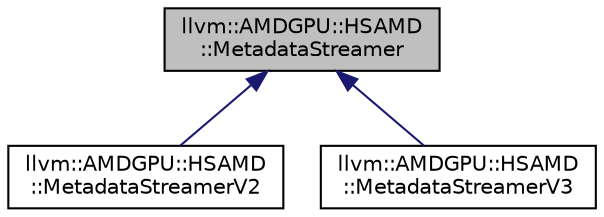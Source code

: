 digraph "llvm::AMDGPU::HSAMD::MetadataStreamer"
{
 // LATEX_PDF_SIZE
  bgcolor="transparent";
  edge [fontname="Helvetica",fontsize="10",labelfontname="Helvetica",labelfontsize="10"];
  node [fontname="Helvetica",fontsize="10",shape="box"];
  Node1 [label="llvm::AMDGPU::HSAMD\l::MetadataStreamer",height=0.2,width=0.4,color="black", fillcolor="grey75", style="filled", fontcolor="black",tooltip=" "];
  Node1 -> Node2 [dir="back",color="midnightblue",fontsize="10",style="solid",fontname="Helvetica"];
  Node2 [label="llvm::AMDGPU::HSAMD\l::MetadataStreamerV2",height=0.2,width=0.4,color="black",URL="$classllvm_1_1AMDGPU_1_1HSAMD_1_1MetadataStreamerV2.html",tooltip=" "];
  Node1 -> Node3 [dir="back",color="midnightblue",fontsize="10",style="solid",fontname="Helvetica"];
  Node3 [label="llvm::AMDGPU::HSAMD\l::MetadataStreamerV3",height=0.2,width=0.4,color="black",URL="$classllvm_1_1AMDGPU_1_1HSAMD_1_1MetadataStreamerV3.html",tooltip=" "];
}
